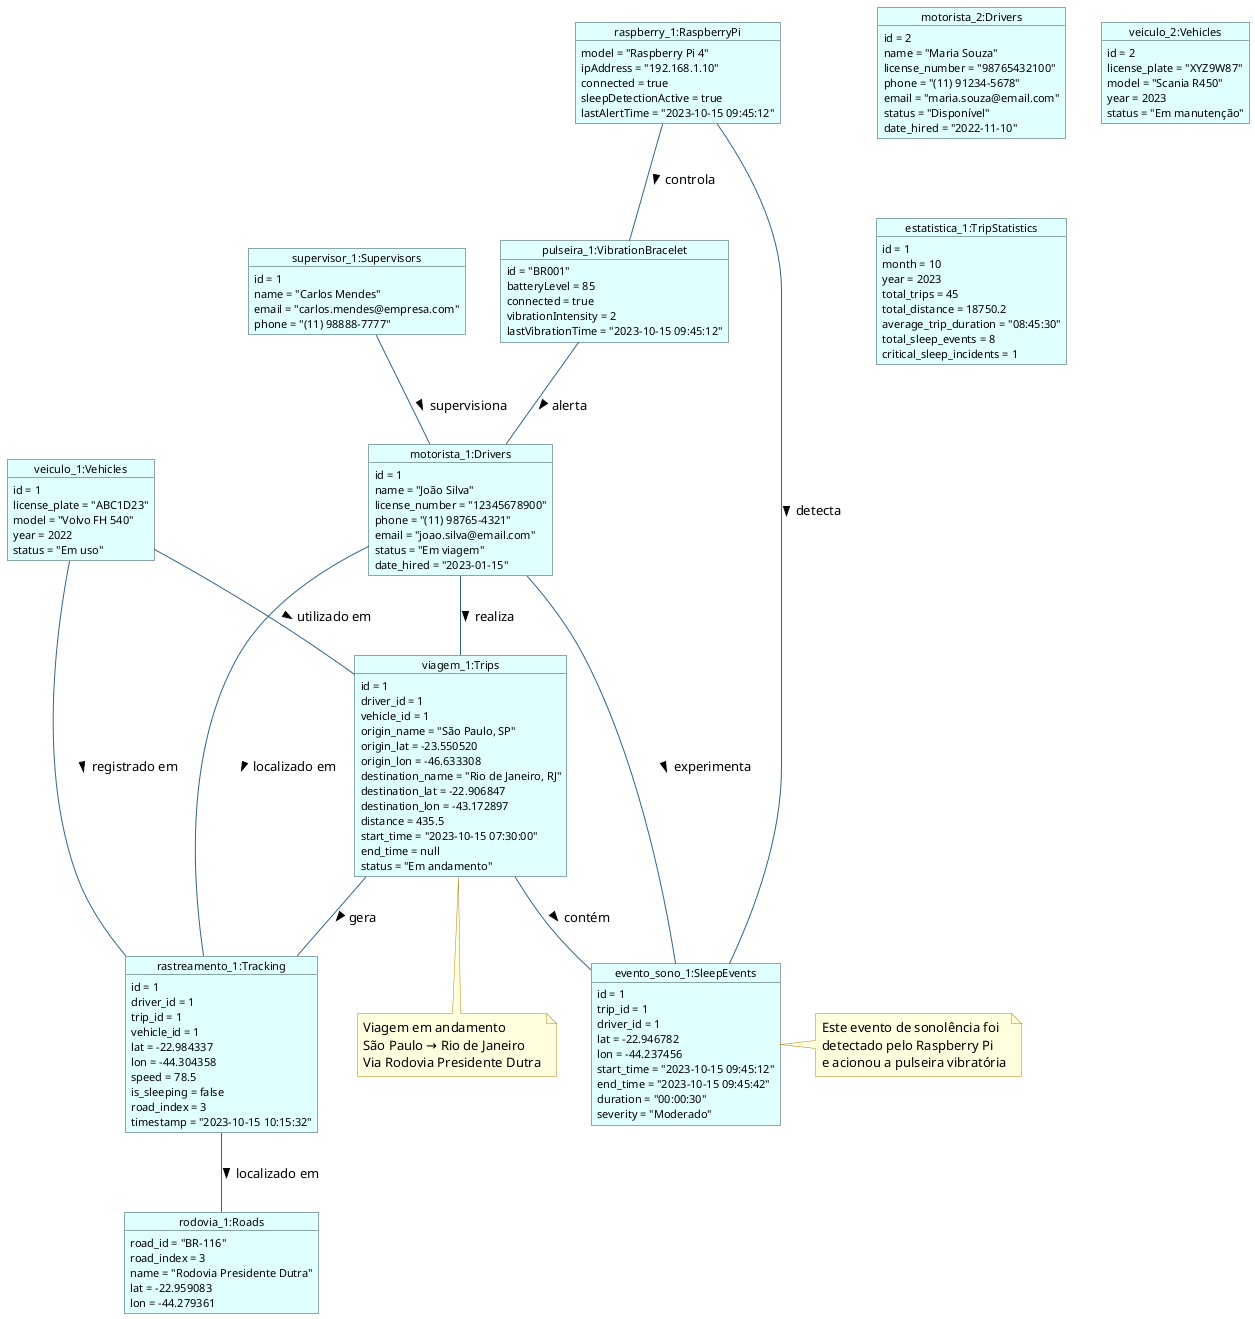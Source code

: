 @startuml CAMinhão - Instâncias do Sistema

skinparam object {
  BackgroundColor LightCyan
  BorderColor DarkSlateGray
  ArrowColor #33658a
  AttributeFontColor Black
  AttributeFontSize 11
}

skinparam note {
  BackgroundColor LightYellow
  BorderColor DarkGoldenRod
}

' Instâncias de Drivers
object "motorista_1:Drivers" as motorista_1 {
  id = 1
  name = "João Silva"
  license_number = "12345678900"
  phone = "(11) 98765-4321"
  email = "joao.silva@email.com"
  status = "Em viagem"
  date_hired = "2023-01-15"
}

object "motorista_2:Drivers" as motorista_2 {
  id = 2
  name = "Maria Souza"
  license_number = "98765432100"
  phone = "(11) 91234-5678"
  email = "maria.souza@email.com"
  status = "Disponível"
  date_hired = "2022-11-10"
}

' Instâncias de Vehicles
object "veiculo_1:Vehicles" as veiculo_1 {
  id = 1
  license_plate = "ABC1D23"
  model = "Volvo FH 540"
  year = 2022
  status = "Em uso"
}

object "veiculo_2:Vehicles" as veiculo_2 {
  id = 2
  license_plate = "XYZ9W87"
  model = "Scania R450"
  year = 2023
  status = "Em manutenção"
}

' Instância de Trip
object "viagem_1:Trips" as viagem_1 {
  id = 1
  driver_id = 1
  vehicle_id = 1
  origin_name = "São Paulo, SP"
  origin_lat = -23.550520
  origin_lon = -46.633308
  destination_name = "Rio de Janeiro, RJ"
  destination_lat = -22.906847
  destination_lon = -43.172897
  distance = 435.5
  start_time = "2023-10-15 07:30:00"
  end_time = null
  status = "Em andamento"
}

' Instâncias de Tracking
object "rastreamento_1:Tracking" as rastreamento_1 {
  id = 1
  driver_id = 1
  trip_id = 1
  vehicle_id = 1
  lat = -22.984337
  lon = -44.304358
  speed = 78.5
  is_sleeping = false
  road_index = 3
  timestamp = "2023-10-15 10:15:32"
}

' Instância de SleepEvent
object "evento_sono_1:SleepEvents" as evento_sono_1 {
  id = 1
  trip_id = 1
  driver_id = 1
  lat = -22.946782
  lon = -44.237456
  start_time = "2023-10-15 09:45:12"
  end_time = "2023-10-15 09:45:42"
  duration = "00:00:30"
  severity = "Moderado"
}

' Dispositivos
object "raspberry_1:RaspberryPi" as raspberry_1 {
  model = "Raspberry Pi 4"
  ipAddress = "192.168.1.10"
  connected = true
  sleepDetectionActive = true
  lastAlertTime = "2023-10-15 09:45:12"
}

object "pulseira_1:VibrationBracelet" as pulseira_1 {
  id = "BR001"
  batteryLevel = 85
  connected = true
  vibrationIntensity = 2
  lastVibrationTime = "2023-10-15 09:45:12"
}

' Instância do Supervisor
object "supervisor_1:Supervisors" as supervisor_1 {
  id = 1
  name = "Carlos Mendes"
  email = "carlos.mendes@empresa.com"
  phone = "(11) 98888-7777"
}

' Instância da estrada
object "rodovia_1:Roads" as rodovia_1 {
  road_id = "BR-116"
  road_index = 3
  name = "Rodovia Presidente Dutra"
  lat = -22.959083
  lon = -44.279361
}

' Estatísticas de viagem
object "estatistica_1:TripStatistics" as estatistica_1 {
  id = 1
  month = 10
  year = 2023
  total_trips = 45
  total_distance = 18750.2
  average_trip_duration = "08:45:30"
  total_sleep_events = 8
  critical_sleep_incidents = 1
}

' Relacionamentos
motorista_1 -- viagem_1 : realiza >
veiculo_1 -- viagem_1 : utilizado em >
viagem_1 -- rastreamento_1 : gera >
viagem_1 -- evento_sono_1 : contém >
motorista_1 -- evento_sono_1 : experimenta >
motorista_1 -- rastreamento_1 : localizado em >
veiculo_1 -- rastreamento_1 : registrado em >
supervisor_1 -- motorista_1 : supervisiona >
rastreamento_1 -- rodovia_1 : localizado em >
raspberry_1 -- pulseira_1 : controla >
raspberry_1 -- evento_sono_1 : detecta >
pulseira_1 -- motorista_1 : alerta >

note right of evento_sono_1
  Este evento de sonolência foi 
  detectado pelo Raspberry Pi
  e acionou a pulseira vibratória
end note

note bottom of viagem_1
  Viagem em andamento
  São Paulo → Rio de Janeiro
  Via Rodovia Presidente Dutra
end note

@enduml